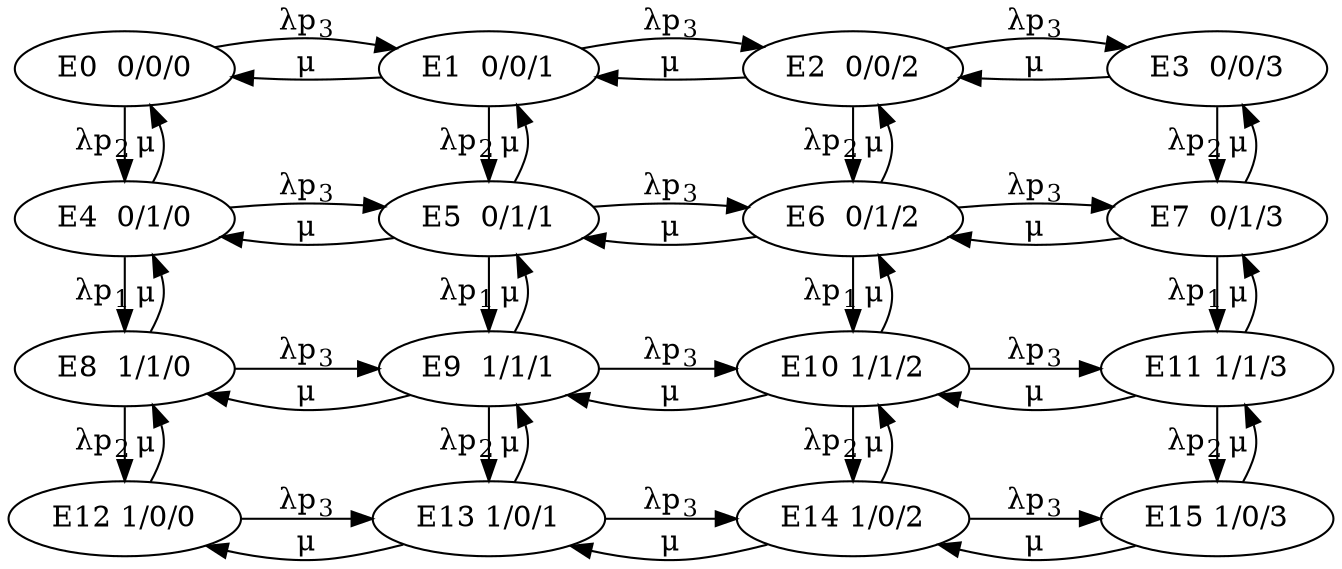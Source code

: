 digraph finite_state_machine {
	rankdir=LR;

	node [label="E12 1/0/0"] E12;
	node [label="E13 1/0/1"] E13;
	node [label="E14 1/0/2"] E14;
	node [label="E15 1/0/3"] E15;

	node [label="E8  1/1/0"] E8;
	node [label="E9  1/1/1"] E9;
	node [label="E10 1/1/2"] E10;
	node [label="E11 1/1/3"] E11;

	node [label="E4  0/1/0"] E4;
	node [label="E5  0/1/1"] E5;
	node [label="E6  0/1/2"] E6;
	node [label="E7  0/1/3"] E7;

	node [label="E0  0/0/0"] E0;
	node [label="E1  0/0/1"] E1;
	node [label="E2  0/0/2"] E2;
	node [label="E3  0/0/3"] E3;

	E12 -> E13 -> E14 -> E15 [label=<&lambda;p<sub>3</sub>>];
	E15 -> E14 -> E13 -> E12 [label=<&mu;>];
	E8  -> E9  -> E10 -> E11 [label=<&lambda;p<sub>3</sub>>];
	E11 -> E10 -> E9  -> E8  [label=<&mu;>];
	E4  -> E5  -> E6  -> E7  [label=<&lambda;p<sub>3</sub>>];
	E7  -> E6  -> E5  -> E4  [label=<&mu;>];
	E0  -> E1  -> E2  -> E3  [label=<&lambda;p<sub>3</sub>>];
	E3  -> E2  -> E1  -> E0  [label=<&mu;>];

	{ rank=same E0  -> E4  [label=<&lambda;p<sub>2</sub>>]; }
	{ rank=same E4  -> E8  [label=<&lambda;p<sub>1</sub>>]; }
	{ rank=same E8  -> E12 [label=<&lambda;p<sub>2</sub>>]; }
	{ rank=same E1  -> E5  [label=<&lambda;p<sub>2</sub>>]; }
	{ rank=same E5  -> E9  [label=<&lambda;p<sub>1</sub>>]; }
	{ rank=same E9  -> E13 [label=<&lambda;p<sub>2</sub>>]; }
	{ rank=same E2  -> E6  [label=<&lambda;p<sub>2</sub>>]; }
	{ rank=same E6  -> E10 [label=<&lambda;p<sub>1</sub>>]; }
	{ rank=same E10 -> E14 [label=<&lambda;p<sub>2</sub>>]; }
	{ rank=same E3  -> E7  [label=<&lambda;p<sub>2</sub>>]; }
	{ rank=same E7  -> E11 [label=<&lambda;p<sub>1</sub>>]; }
	{ rank=same E11 -> E15 [label=<&lambda;p<sub>2</sub>>]; }

	{ rank=same E4  -> E0  [label=<&mu;>]; }
	{ rank=same E8  -> E4  [label=<&mu;>]; }
	{ rank=same E12 -> E8  [label=<&mu;>]; }
	{ rank=same E5  -> E1  [label=<&mu;>]; }
	{ rank=same E9  -> E5  [label=<&mu;>]; }
	{ rank=same E13 -> E9  [label=<&mu;>]; }
	{ rank=same E6  -> E2  [label=<&mu;>]; }
	{ rank=same E10 -> E6  [label=<&mu;>]; }
	{ rank=same E14 -> E10 [label=<&mu;>]; }
	{ rank=same E7  -> E3  [label=<&mu;>]; }
	{ rank=same E11 -> E7  [label=<&mu;>]; }
	{ rank=same E15 -> E11 [label=<&mu;>]; }
}
